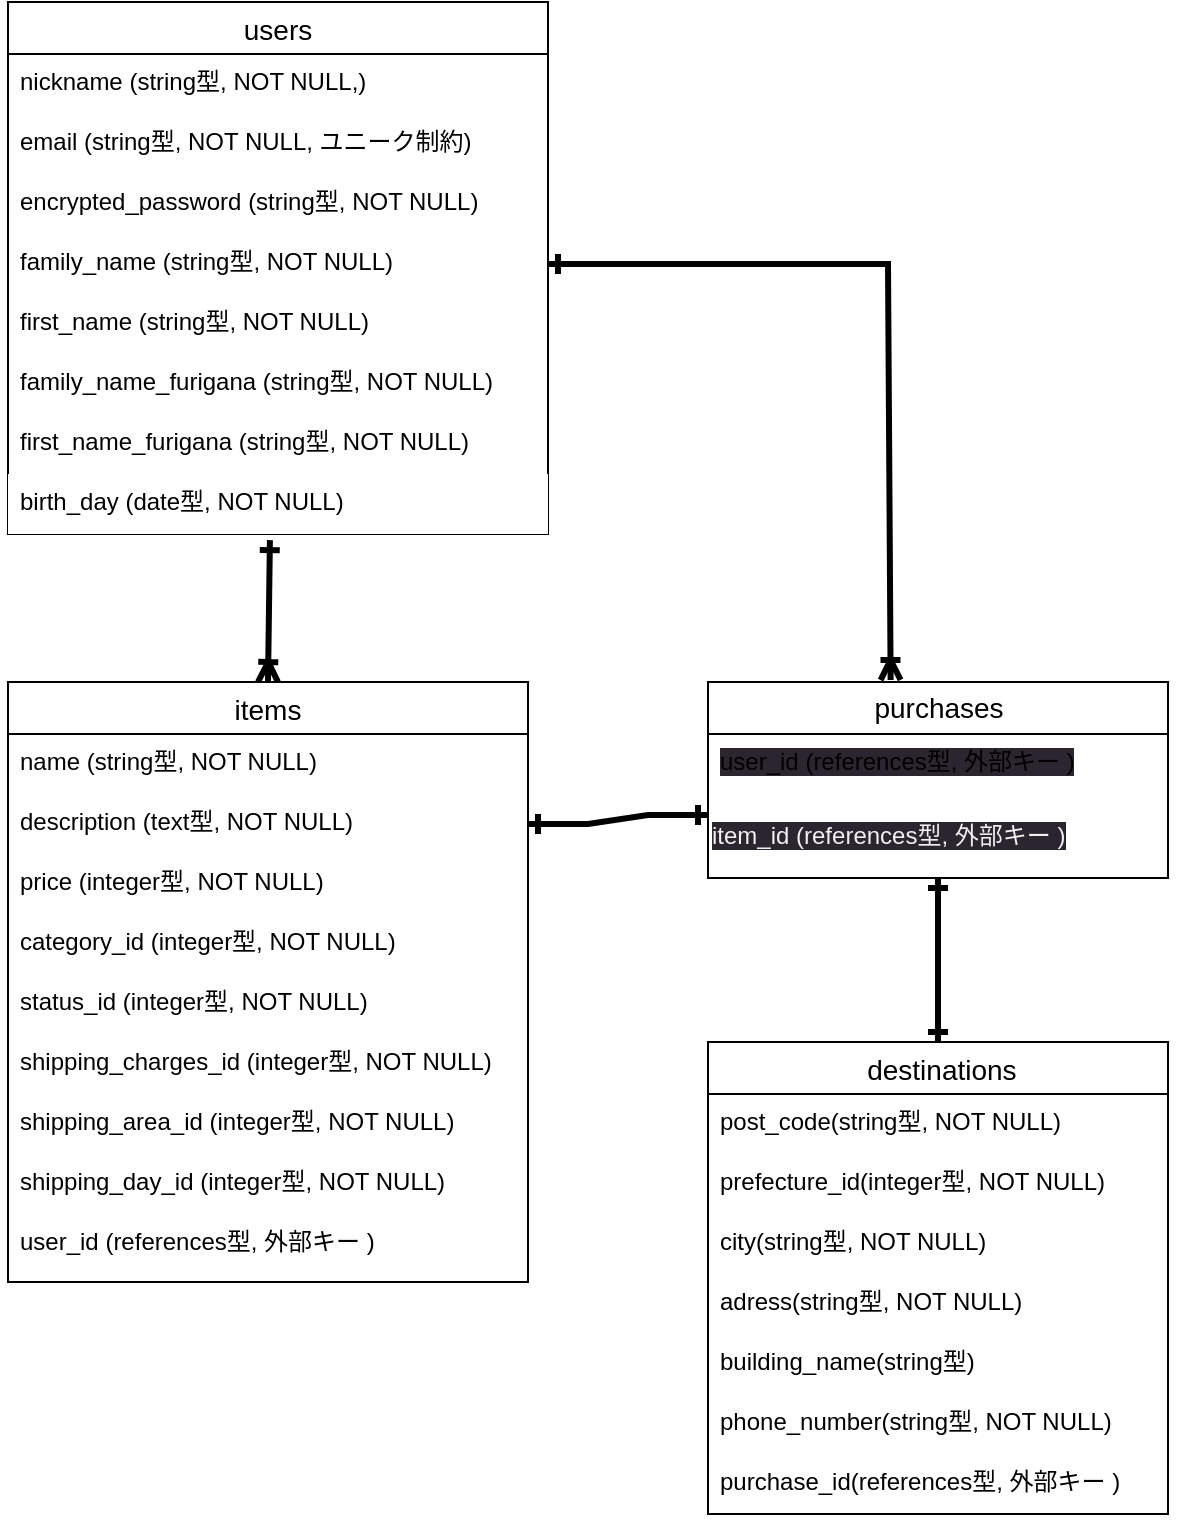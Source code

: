<mxfile>
    <diagram id="96LAl65cjOCHlRIC5Bnv" name="ページ1">
        <mxGraphModel dx="465" dy="667" grid="1" gridSize="10" guides="0" tooltips="1" connect="1" arrows="0" fold="1" page="1" pageScale="1" pageWidth="827" pageHeight="1169" math="0" shadow="0">
            <root>
                <mxCell id="0"/>
                <mxCell id="1" parent="0"/>
                <mxCell id="46" value="users" style="swimlane;fontStyle=0;childLayout=stackLayout;horizontal=1;startSize=26;horizontalStack=0;resizeParent=1;resizeParentMax=0;resizeLast=0;collapsible=1;marginBottom=0;align=center;fontSize=14;" parent="1" vertex="1">
                    <mxGeometry x="10" y="20" width="270" height="266" as="geometry"/>
                </mxCell>
                <mxCell id="47" value="nickname (string型, NOT NULL,)" style="text;strokeColor=none;fillColor=none;spacingLeft=4;spacingRight=4;overflow=hidden;rotatable=0;points=[[0,0.5],[1,0.5]];portConstraint=eastwest;fontSize=12;sketch=1;curveFitting=1;jiggle=2;" parent="46" vertex="1">
                    <mxGeometry y="26" width="270" height="30" as="geometry"/>
                </mxCell>
                <mxCell id="48" value="email (string型, NOT NULL, ユニーク制約)" style="text;strokeColor=none;fillColor=none;spacingLeft=4;spacingRight=4;overflow=hidden;rotatable=0;points=[[0,0.5],[1,0.5]];portConstraint=eastwest;fontSize=12;sketch=1;curveFitting=1;jiggle=2;" parent="46" vertex="1">
                    <mxGeometry y="56" width="270" height="30" as="geometry"/>
                </mxCell>
                <mxCell id="63" value="encrypted_password (string型, NOT NULL)" style="text;strokeColor=none;fillColor=none;spacingLeft=4;spacingRight=4;overflow=hidden;rotatable=0;points=[[0,0.5],[1,0.5]];portConstraint=eastwest;fontSize=12;labelBackgroundColor=default;labelBorderColor=none;align=left;sketch=1;curveFitting=1;jiggle=2;" parent="46" vertex="1">
                    <mxGeometry y="86" width="270" height="30" as="geometry"/>
                </mxCell>
                <mxCell id="53" value="family_name (string型, NOT NULL)" style="text;strokeColor=none;fillColor=none;spacingLeft=4;spacingRight=4;overflow=hidden;rotatable=0;points=[[0,0.5],[1,0.5]];portConstraint=eastwest;fontSize=12;sketch=1;curveFitting=1;jiggle=2;" parent="46" vertex="1">
                    <mxGeometry y="116" width="270" height="30" as="geometry"/>
                </mxCell>
                <mxCell id="54" value="first_name (string型, NOT NULL)" style="text;strokeColor=none;fillColor=none;spacingLeft=4;spacingRight=4;overflow=hidden;rotatable=0;points=[[0,0.5],[1,0.5]];portConstraint=eastwest;fontSize=12;sketch=1;curveFitting=1;jiggle=2;" parent="46" vertex="1">
                    <mxGeometry y="146" width="270" height="30" as="geometry"/>
                </mxCell>
                <mxCell id="56" value="family_name_furigana (string型, NOT NULL)" style="text;strokeColor=none;fillColor=none;spacingLeft=4;spacingRight=4;overflow=hidden;rotatable=0;points=[[0,0.5],[1,0.5]];portConstraint=eastwest;fontSize=12;labelBackgroundColor=default;sketch=1;curveFitting=1;jiggle=2;" parent="46" vertex="1">
                    <mxGeometry y="176" width="270" height="30" as="geometry"/>
                </mxCell>
                <mxCell id="57" value="first_name_furigana (string型, NOT NULL)" style="text;strokeColor=none;fillColor=none;spacingLeft=4;spacingRight=4;overflow=hidden;rotatable=0;points=[[0,0.5],[1,0.5]];portConstraint=eastwest;fontSize=12;shadow=1;sketch=1;curveFitting=1;jiggle=2;" parent="46" vertex="1">
                    <mxGeometry y="206" width="270" height="30" as="geometry"/>
                </mxCell>
                <mxCell id="58" value="birth_day (date型, NOT NULL)" style="text;strokeColor=none;fillColor=default;spacingLeft=4;spacingRight=4;overflow=hidden;rotatable=0;points=[[0,0.5],[1,0.5]];portConstraint=eastwest;fontSize=12;" parent="46" vertex="1">
                    <mxGeometry y="236" width="270" height="30" as="geometry"/>
                </mxCell>
                <mxCell id="125" style="edgeStyle=none;hachureGap=4;html=1;exitX=0.5;exitY=0;exitDx=0;exitDy=0;entryX=0.485;entryY=1.102;entryDx=0;entryDy=0;entryPerimeter=0;strokeWidth=3;fontFamily=Architects Daughter;fontSource=https%3A%2F%2Ffonts.googleapis.com%2Fcss%3Ffamily%3DArchitects%2BDaughter;fontSize=16;endArrow=ERone;endFill=0;strokeColor=default;startArrow=ERoneToMany;startFill=0;rounded=0;endSize=6;startSize=6;" parent="1" source="64" target="58" edge="1">
                    <mxGeometry relative="1" as="geometry">
                        <Array as="points"/>
                    </mxGeometry>
                </mxCell>
                <mxCell id="64" value="items" style="swimlane;fontStyle=0;childLayout=stackLayout;horizontal=1;startSize=26;horizontalStack=0;resizeParent=1;resizeParentMax=0;resizeLast=0;collapsible=1;marginBottom=0;align=center;fontSize=14;shadow=0;labelBackgroundColor=default;labelBorderColor=none;strokeColor=default;" parent="1" vertex="1">
                    <mxGeometry x="10" y="360" width="260" height="300" as="geometry"/>
                </mxCell>
                <mxCell id="65" value="name (string型, NOT NULL)" style="text;strokeColor=none;fillColor=none;spacingLeft=4;spacingRight=4;overflow=hidden;rotatable=0;points=[[0,0.5],[1,0.5]];portConstraint=eastwest;fontSize=12;shadow=1;labelBackgroundColor=default;labelBorderColor=none;sketch=1;curveFitting=1;jiggle=2;" parent="64" vertex="1">
                    <mxGeometry y="26" width="260" height="30" as="geometry"/>
                </mxCell>
                <mxCell id="67" value="description (text型, NOT NULL)" style="text;strokeColor=none;fillColor=none;spacingLeft=4;spacingRight=4;overflow=hidden;rotatable=0;points=[[0,0.5],[1,0.5]];portConstraint=eastwest;fontSize=12;shadow=1;labelBackgroundColor=default;labelBorderColor=none;sketch=1;curveFitting=1;jiggle=2;" parent="64" vertex="1">
                    <mxGeometry y="56" width="260" height="30" as="geometry"/>
                </mxCell>
                <mxCell id="68" value="price (integer型, NOT NULL)" style="text;strokeColor=none;fillColor=none;spacingLeft=4;spacingRight=4;overflow=hidden;rotatable=0;points=[[0,0.5],[1,0.5]];portConstraint=eastwest;fontSize=12;shadow=1;labelBackgroundColor=default;labelBorderColor=none;whiteSpace=wrap;sketch=1;curveFitting=1;jiggle=2;" parent="64" vertex="1">
                    <mxGeometry y="86" width="260" height="30" as="geometry"/>
                </mxCell>
                <mxCell id="75" value="category_id (integer型, NOT NULL)" style="text;strokeColor=none;fillColor=none;spacingLeft=4;spacingRight=4;overflow=hidden;rotatable=0;points=[[0,0.5],[1,0.5]];portConstraint=eastwest;fontSize=12;shadow=1;labelBackgroundColor=default;labelBorderColor=none;sketch=1;curveFitting=1;jiggle=2;" parent="64" vertex="1">
                    <mxGeometry y="116" width="260" height="30" as="geometry"/>
                </mxCell>
                <mxCell id="70" value="status_id (integer型, NOT NULL)" style="text;strokeColor=none;fillColor=none;spacingLeft=4;spacingRight=4;overflow=hidden;rotatable=0;points=[[0,0.5],[1,0.5]];portConstraint=eastwest;fontSize=12;shadow=1;labelBackgroundColor=default;labelBorderColor=none;sketch=1;curveFitting=1;jiggle=2;" parent="64" vertex="1">
                    <mxGeometry y="146" width="260" height="30" as="geometry"/>
                </mxCell>
                <mxCell id="72" value="shipping_charges_id (integer型, NOT NULL)" style="text;strokeColor=none;fillColor=none;spacingLeft=4;spacingRight=4;overflow=hidden;rotatable=0;points=[[0,0.5],[1,0.5]];portConstraint=eastwest;fontSize=12;shadow=1;labelBackgroundColor=default;labelBorderColor=none;sketch=1;curveFitting=1;jiggle=2;" parent="64" vertex="1">
                    <mxGeometry y="176" width="260" height="30" as="geometry"/>
                </mxCell>
                <mxCell id="73" value="shipping_area_id (integer型, NOT NULL)" style="text;strokeColor=none;fillColor=none;spacingLeft=4;spacingRight=4;overflow=hidden;rotatable=0;points=[[0,0.5],[1,0.5]];portConstraint=eastwest;fontSize=12;shadow=1;labelBackgroundColor=default;labelBorderColor=none;sketch=1;curveFitting=1;jiggle=2;" parent="64" vertex="1">
                    <mxGeometry y="206" width="260" height="30" as="geometry"/>
                </mxCell>
                <mxCell id="74" value="shipping_day_id (integer型, NOT NULL)" style="text;strokeColor=none;fillColor=none;spacingLeft=4;spacingRight=4;overflow=hidden;rotatable=0;points=[[0,0.5],[1,0.5]];portConstraint=eastwest;fontSize=12;shadow=1;labelBackgroundColor=default;labelBorderColor=none;sketch=1;curveFitting=1;jiggle=2;" parent="64" vertex="1">
                    <mxGeometry y="236" width="260" height="30" as="geometry"/>
                </mxCell>
                <mxCell id="99" value="user_id (references型, 外部キー )" style="text;strokeColor=none;fillColor=none;spacingLeft=4;spacingRight=4;overflow=hidden;rotatable=0;points=[[0,0.5],[1,0.5]];portConstraint=eastwest;fontSize=12;sketch=1;curveFitting=1;jiggle=2;" parent="64" vertex="1">
                    <mxGeometry y="266" width="260" height="34" as="geometry"/>
                </mxCell>
                <mxCell id="76" value="purchases" style="swimlane;fontStyle=0;childLayout=stackLayout;horizontal=1;startSize=26;horizontalStack=0;resizeParent=1;resizeParentMax=0;resizeLast=0;collapsible=1;marginBottom=0;align=center;fontSize=14;shadow=0;labelBackgroundColor=default;labelBorderColor=none;strokeColor=default;html=1;swimlaneFillColor=default;" parent="1" vertex="1">
                    <mxGeometry x="360" y="360" width="230" height="98" as="geometry">
                        <mxRectangle x="470" y="40" width="110" height="30" as="alternateBounds"/>
                    </mxGeometry>
                </mxCell>
                <mxCell id="82" value="&lt;span style=&quot;background-color: rgb(42, 37, 47);&quot;&gt;user_id (references型, 外部キー )&lt;/span&gt;" style="text;strokeColor=none;fillColor=none;spacingLeft=4;spacingRight=4;overflow=hidden;rotatable=0;points=[[0,0.5],[1,0.5]];portConstraint=eastwest;fontSize=12;shadow=1;labelBackgroundColor=default;labelBorderColor=none;html=1;sketch=1;curveFitting=1;jiggle=2;" parent="76" vertex="1">
                    <mxGeometry y="26" width="230" height="30" as="geometry"/>
                </mxCell>
                <mxCell id="127" value="&lt;span style=&quot;color: rgb(240, 240, 240); font-family: Helvetica; font-size: 12px; font-style: normal; font-variant-ligatures: normal; font-variant-caps: normal; font-weight: 400; letter-spacing: normal; orphans: 2; text-align: left; text-indent: 0px; text-transform: none; widows: 2; word-spacing: 0px; -webkit-text-stroke-width: 0px; background-color: rgb(42, 37, 47); text-decoration-thickness: initial; text-decoration-style: initial; text-decoration-color: initial; float: none; display: inline !important;&quot;&gt;item_id (references型, 外部キー )&lt;/span&gt;" style="text;whiteSpace=wrap;html=1;fontSize=20;fontFamily=Architects Daughter;" parent="76" vertex="1">
                    <mxGeometry y="56" width="230" height="42" as="geometry"/>
                </mxCell>
                <mxCell id="128" value="" style="edgeStyle=entityRelationEdgeStyle;fontSize=12;html=1;endArrow=ERone;startArrow=ERone;rounded=0;hachureGap=4;strokeColor=default;strokeWidth=3;fontFamily=Architects Daughter;fontSource=https%3A%2F%2Ffonts.googleapis.com%2Fcss%3Ffamily%3DArchitects%2BDaughter;startSize=6;endSize=6;exitX=1;exitY=0.5;exitDx=0;exitDy=0;entryX=0;entryY=0.25;entryDx=0;entryDy=0;endFill=0;startFill=0;" parent="1" source="67" target="127" edge="1">
                    <mxGeometry width="100" height="100" relative="1" as="geometry">
                        <mxPoint x="280" y="480" as="sourcePoint"/>
                        <mxPoint x="380" y="380" as="targetPoint"/>
                    </mxGeometry>
                </mxCell>
                <mxCell id="129" style="edgeStyle=none;rounded=0;hachureGap=4;html=1;exitX=1;exitY=0.5;exitDx=0;exitDy=0;entryX=0.397;entryY=-0.01;entryDx=0;entryDy=0;entryPerimeter=0;strokeColor=default;strokeWidth=3;fontFamily=Architects Daughter;fontSource=https%3A%2F%2Ffonts.googleapis.com%2Fcss%3Ffamily%3DArchitects%2BDaughter;fontSize=16;startArrow=ERone;startFill=0;endArrow=ERoneToMany;endFill=0;startSize=6;endSize=6;" parent="1" source="53" target="76" edge="1">
                    <mxGeometry relative="1" as="geometry">
                        <Array as="points">
                            <mxPoint x="450" y="151"/>
                        </Array>
                    </mxGeometry>
                </mxCell>
                <mxCell id="143" value=" destinations" style="swimlane;fontStyle=0;childLayout=stackLayout;horizontal=1;startSize=26;horizontalStack=0;resizeParent=1;resizeParentMax=0;resizeLast=0;collapsible=1;marginBottom=0;align=center;fontSize=14;hachureGap=4;strokeColor=default;fontFamily=Helvetica;fillColor=default;" parent="1" vertex="1">
                    <mxGeometry x="360" y="540" width="230" height="236" as="geometry"/>
                </mxCell>
                <mxCell id="145" value="post_code(string型, NOT NULL)" style="text;strokeColor=none;fillColor=none;spacingLeft=4;spacingRight=4;overflow=hidden;rotatable=0;points=[[0,0.5],[1,0.5]];portConstraint=eastwest;fontSize=12;sketch=1;hachureGap=4;jiggle=2;curveFitting=1;fontFamily=Helvetica;" parent="143" vertex="1">
                    <mxGeometry y="26" width="230" height="30" as="geometry"/>
                </mxCell>
                <mxCell id="146" value="prefecture_id(integer型, NOT NULL)" style="text;strokeColor=none;fillColor=none;spacingLeft=4;spacingRight=4;overflow=hidden;rotatable=0;points=[[0,0.5],[1,0.5]];portConstraint=eastwest;fontSize=12;sketch=1;hachureGap=4;jiggle=2;curveFitting=1;fontFamily=Helvetica;" parent="143" vertex="1">
                    <mxGeometry y="56" width="230" height="30" as="geometry"/>
                </mxCell>
                <mxCell id="148" value="city(string型, NOT NULL)" style="text;strokeColor=none;fillColor=none;spacingLeft=4;spacingRight=4;overflow=hidden;rotatable=0;points=[[0,0.5],[1,0.5]];portConstraint=eastwest;fontSize=12;sketch=1;hachureGap=4;jiggle=2;curveFitting=1;fontFamily=Helvetica;" parent="143" vertex="1">
                    <mxGeometry y="86" width="230" height="30" as="geometry"/>
                </mxCell>
                <mxCell id="149" value="adress(string型, NOT NULL)" style="text;strokeColor=none;fillColor=none;spacingLeft=4;spacingRight=4;overflow=hidden;rotatable=0;points=[[0,0.5],[1,0.5]];portConstraint=eastwest;fontSize=12;sketch=1;hachureGap=4;jiggle=2;curveFitting=1;fontFamily=Helvetica;" parent="143" vertex="1">
                    <mxGeometry y="116" width="230" height="30" as="geometry"/>
                </mxCell>
                <mxCell id="150" value="building_name(string型)" style="text;strokeColor=none;fillColor=none;spacingLeft=4;spacingRight=4;overflow=hidden;rotatable=0;points=[[0,0.5],[1,0.5]];portConstraint=eastwest;fontSize=12;sketch=1;hachureGap=4;jiggle=2;curveFitting=1;fontFamily=Helvetica;" parent="143" vertex="1">
                    <mxGeometry y="146" width="230" height="30" as="geometry"/>
                </mxCell>
                <mxCell id="151" value="phone_number(string型, NOT NULL)" style="text;strokeColor=none;fillColor=none;spacingLeft=4;spacingRight=4;overflow=hidden;rotatable=0;points=[[0,0.5],[1,0.5]];portConstraint=eastwest;fontSize=12;sketch=1;hachureGap=4;jiggle=2;curveFitting=1;fontFamily=Helvetica;" parent="143" vertex="1">
                    <mxGeometry y="176" width="230" height="30" as="geometry"/>
                </mxCell>
                <mxCell id="152" value="purchase_id(references型, 外部キー )" style="text;strokeColor=none;fillColor=none;spacingLeft=4;spacingRight=4;overflow=hidden;rotatable=0;points=[[0,0.5],[1,0.5]];portConstraint=eastwest;fontSize=12;sketch=1;hachureGap=4;jiggle=2;curveFitting=1;fontFamily=Helvetica;" parent="143" vertex="1">
                    <mxGeometry y="206" width="230" height="30" as="geometry"/>
                </mxCell>
                <mxCell id="153" style="edgeStyle=none;rounded=0;sketch=0;hachureGap=4;jiggle=2;curveFitting=1;html=1;exitX=0.5;exitY=1;exitDx=0;exitDy=0;strokeColor=default;strokeWidth=3;fontFamily=Helvetica;fontSize=16;startArrow=ERone;startFill=0;endArrow=ERone;endFill=0;startSize=6;endSize=6;" parent="1" source="127" target="143" edge="1">
                    <mxGeometry relative="1" as="geometry"/>
                </mxCell>
            </root>
        </mxGraphModel>
    </diagram>
</mxfile>
